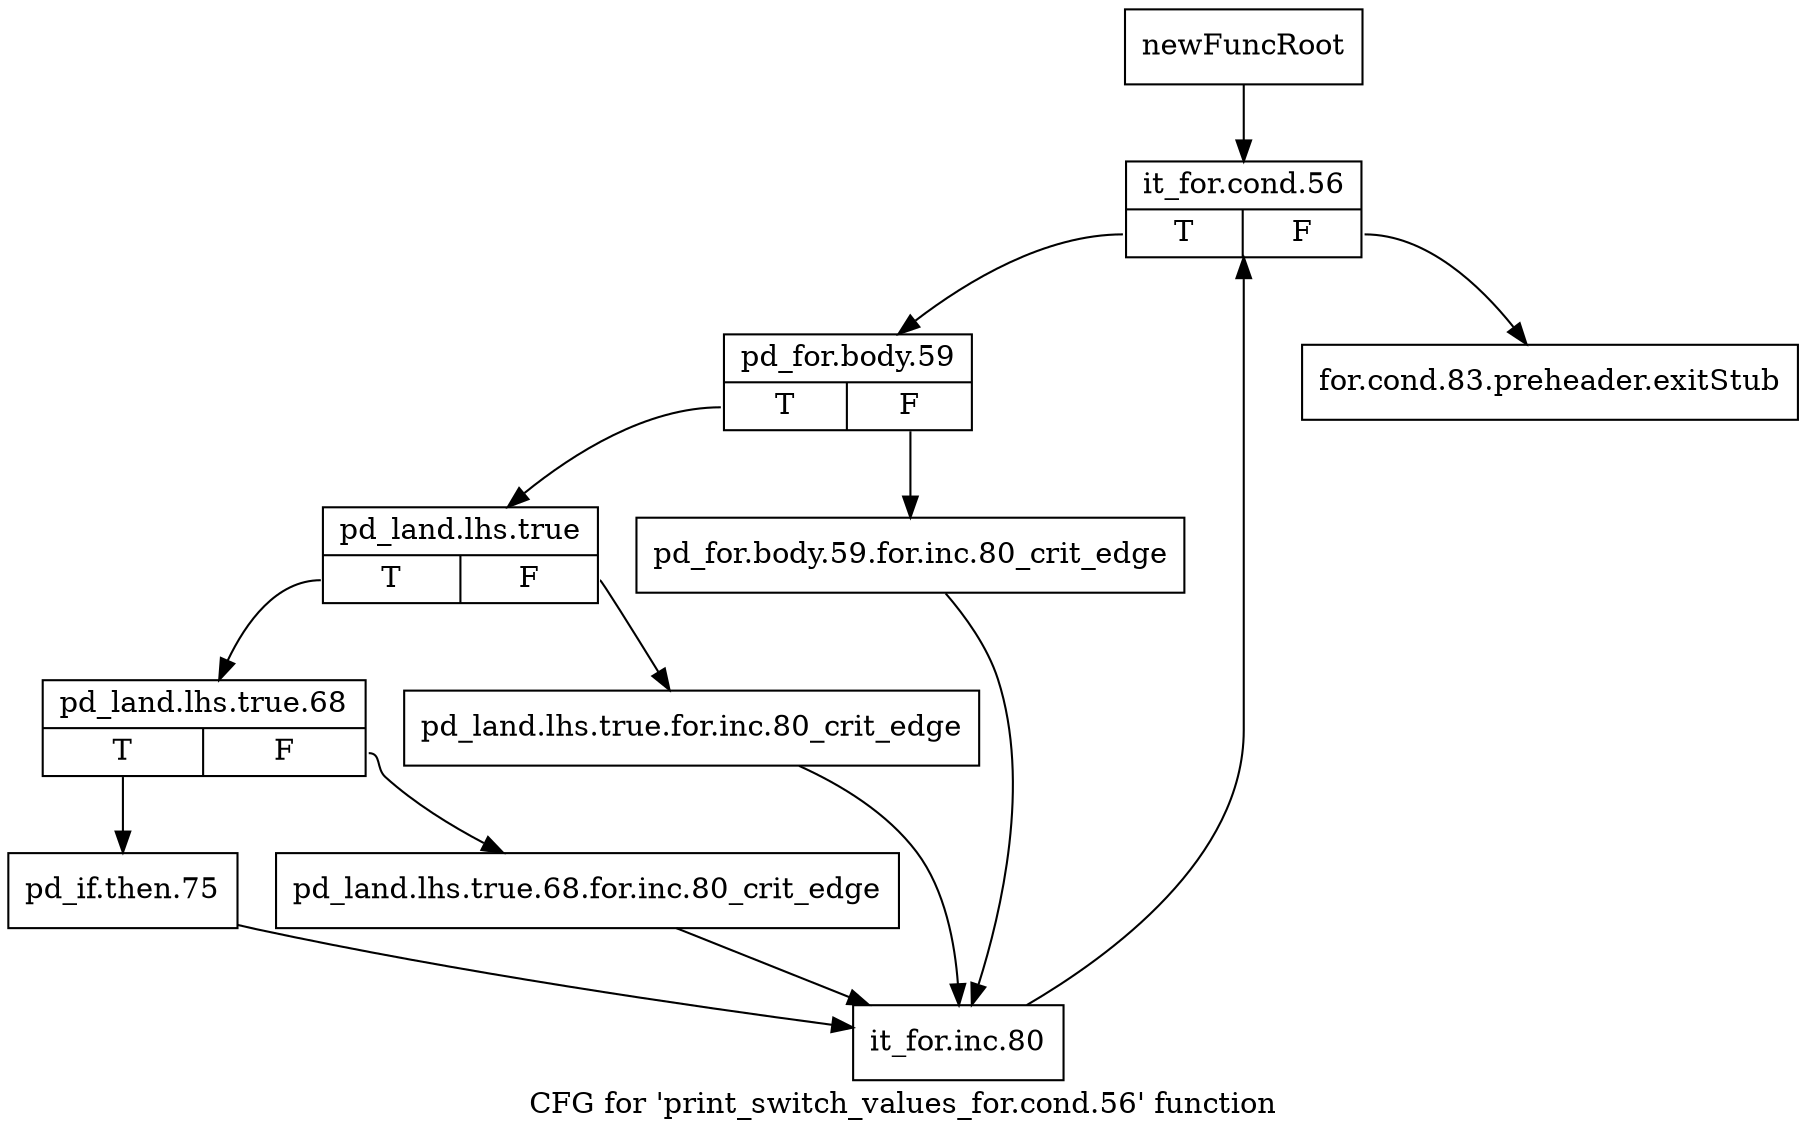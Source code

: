 digraph "CFG for 'print_switch_values_for.cond.56' function" {
	label="CFG for 'print_switch_values_for.cond.56' function";

	Node0xc48be30 [shape=record,label="{newFuncRoot}"];
	Node0xc48be30 -> Node0xc48bed0;
	Node0xc48be80 [shape=record,label="{for.cond.83.preheader.exitStub}"];
	Node0xc48bed0 [shape=record,label="{it_for.cond.56|{<s0>T|<s1>F}}"];
	Node0xc48bed0:s0 -> Node0xc48bf20;
	Node0xc48bed0:s1 -> Node0xc48be80;
	Node0xc48bf20 [shape=record,label="{pd_for.body.59|{<s0>T|<s1>F}}"];
	Node0xc48bf20:s0 -> Node0xc48bfc0;
	Node0xc48bf20:s1 -> Node0xc48bf70;
	Node0xc48bf70 [shape=record,label="{pd_for.body.59.for.inc.80_crit_edge}"];
	Node0xc48bf70 -> Node0xc48c150;
	Node0xc48bfc0 [shape=record,label="{pd_land.lhs.true|{<s0>T|<s1>F}}"];
	Node0xc48bfc0:s0 -> Node0xc48c060;
	Node0xc48bfc0:s1 -> Node0xc48c010;
	Node0xc48c010 [shape=record,label="{pd_land.lhs.true.for.inc.80_crit_edge}"];
	Node0xc48c010 -> Node0xc48c150;
	Node0xc48c060 [shape=record,label="{pd_land.lhs.true.68|{<s0>T|<s1>F}}"];
	Node0xc48c060:s0 -> Node0xc48c100;
	Node0xc48c060:s1 -> Node0xc48c0b0;
	Node0xc48c0b0 [shape=record,label="{pd_land.lhs.true.68.for.inc.80_crit_edge}"];
	Node0xc48c0b0 -> Node0xc48c150;
	Node0xc48c100 [shape=record,label="{pd_if.then.75}"];
	Node0xc48c100 -> Node0xc48c150;
	Node0xc48c150 [shape=record,label="{it_for.inc.80}"];
	Node0xc48c150 -> Node0xc48bed0;
}
